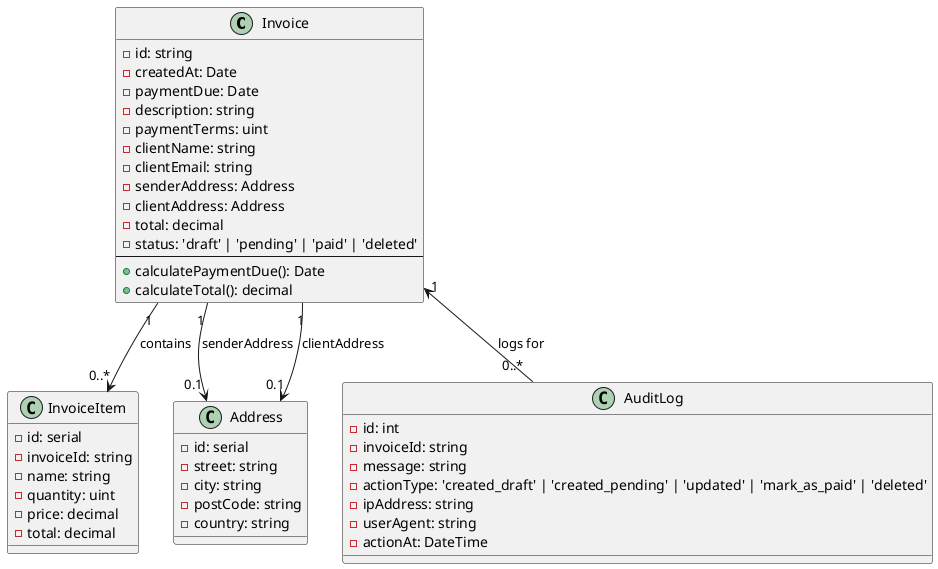 @startuml

class Invoice {
  - id: string
  - createdAt: Date
  - paymentDue: Date
  - description: string
  - paymentTerms: uint
  - clientName: string
  - clientEmail: string
  - senderAddress: Address
  - clientAddress: Address
  - total: decimal
  - status: 'draft' | 'pending' | 'paid' | 'deleted'
  --
  +calculatePaymentDue(): Date
  +calculateTotal(): decimal
}

class InvoiceItem {
  - id: serial
  - invoiceId: string
  - name: string
  - quantity: uint
  - price: decimal
  - total: decimal
}

class Address {
  - id: serial
  - street: string
  - city: string
  - postCode: string
  - country: string
}

' Relationships
Invoice "1" --> "0..*" InvoiceItem : contains
Invoice "1" --> "0.1" Address : senderAddress
Invoice "1" --> "0.1" Address : clientAddress

class AuditLog {
  - id: int
  - invoiceId: string
  - message: string
  - actionType: 'created_draft' | 'created_pending' | 'updated' | 'mark_as_paid' | 'deleted'
  - ipAddress: string
  - userAgent: string
  - actionAt: DateTime
}

Invoice "1" <-- "0..*" AuditLog : logs for

@enduml
